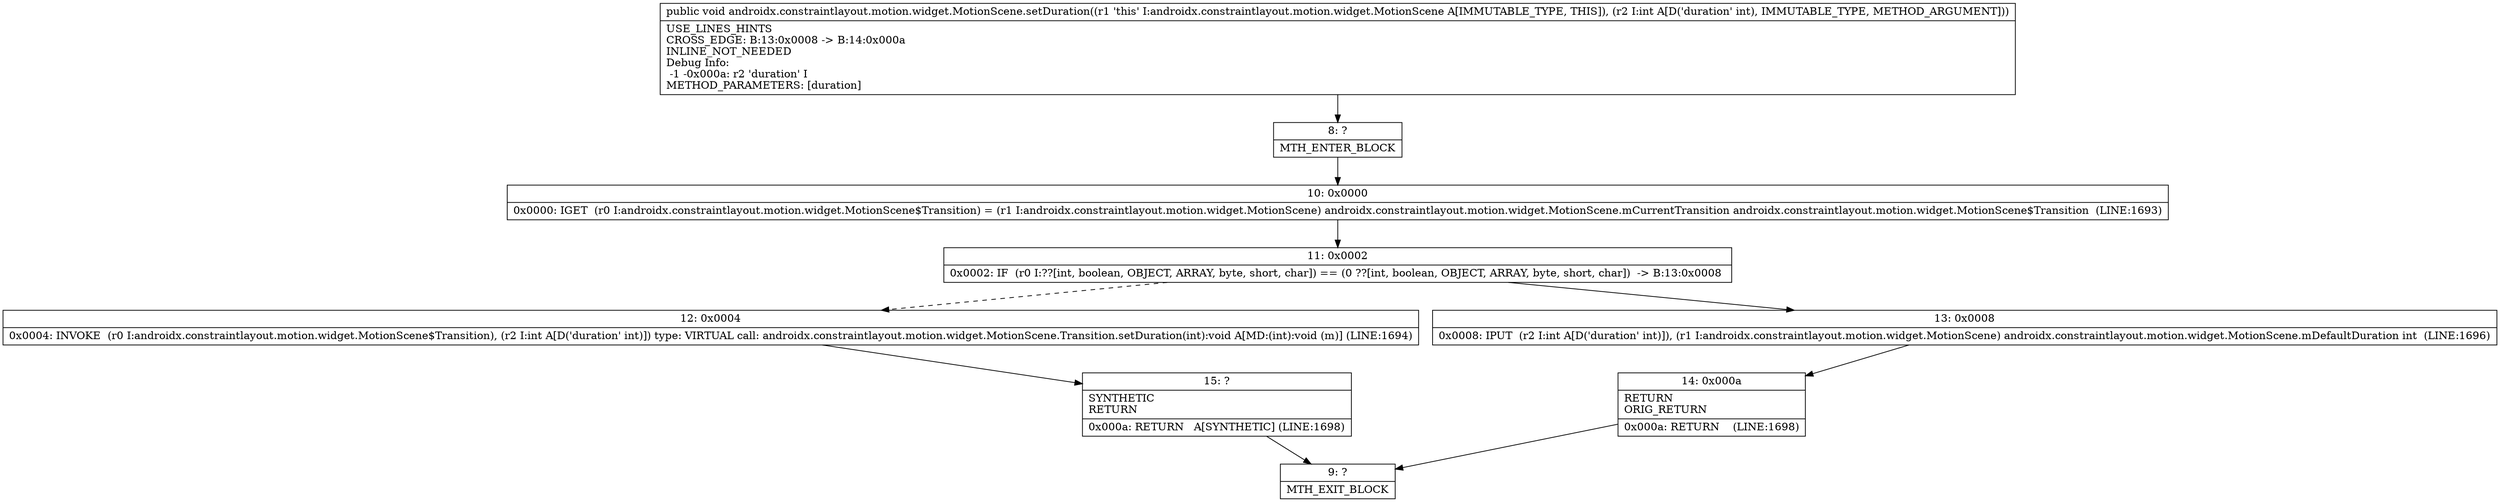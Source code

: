 digraph "CFG forandroidx.constraintlayout.motion.widget.MotionScene.setDuration(I)V" {
Node_8 [shape=record,label="{8\:\ ?|MTH_ENTER_BLOCK\l}"];
Node_10 [shape=record,label="{10\:\ 0x0000|0x0000: IGET  (r0 I:androidx.constraintlayout.motion.widget.MotionScene$Transition) = (r1 I:androidx.constraintlayout.motion.widget.MotionScene) androidx.constraintlayout.motion.widget.MotionScene.mCurrentTransition androidx.constraintlayout.motion.widget.MotionScene$Transition  (LINE:1693)\l}"];
Node_11 [shape=record,label="{11\:\ 0x0002|0x0002: IF  (r0 I:??[int, boolean, OBJECT, ARRAY, byte, short, char]) == (0 ??[int, boolean, OBJECT, ARRAY, byte, short, char])  \-\> B:13:0x0008 \l}"];
Node_12 [shape=record,label="{12\:\ 0x0004|0x0004: INVOKE  (r0 I:androidx.constraintlayout.motion.widget.MotionScene$Transition), (r2 I:int A[D('duration' int)]) type: VIRTUAL call: androidx.constraintlayout.motion.widget.MotionScene.Transition.setDuration(int):void A[MD:(int):void (m)] (LINE:1694)\l}"];
Node_15 [shape=record,label="{15\:\ ?|SYNTHETIC\lRETURN\l|0x000a: RETURN   A[SYNTHETIC] (LINE:1698)\l}"];
Node_9 [shape=record,label="{9\:\ ?|MTH_EXIT_BLOCK\l}"];
Node_13 [shape=record,label="{13\:\ 0x0008|0x0008: IPUT  (r2 I:int A[D('duration' int)]), (r1 I:androidx.constraintlayout.motion.widget.MotionScene) androidx.constraintlayout.motion.widget.MotionScene.mDefaultDuration int  (LINE:1696)\l}"];
Node_14 [shape=record,label="{14\:\ 0x000a|RETURN\lORIG_RETURN\l|0x000a: RETURN    (LINE:1698)\l}"];
MethodNode[shape=record,label="{public void androidx.constraintlayout.motion.widget.MotionScene.setDuration((r1 'this' I:androidx.constraintlayout.motion.widget.MotionScene A[IMMUTABLE_TYPE, THIS]), (r2 I:int A[D('duration' int), IMMUTABLE_TYPE, METHOD_ARGUMENT]))  | USE_LINES_HINTS\lCROSS_EDGE: B:13:0x0008 \-\> B:14:0x000a\lINLINE_NOT_NEEDED\lDebug Info:\l  \-1 \-0x000a: r2 'duration' I\lMETHOD_PARAMETERS: [duration]\l}"];
MethodNode -> Node_8;Node_8 -> Node_10;
Node_10 -> Node_11;
Node_11 -> Node_12[style=dashed];
Node_11 -> Node_13;
Node_12 -> Node_15;
Node_15 -> Node_9;
Node_13 -> Node_14;
Node_14 -> Node_9;
}

